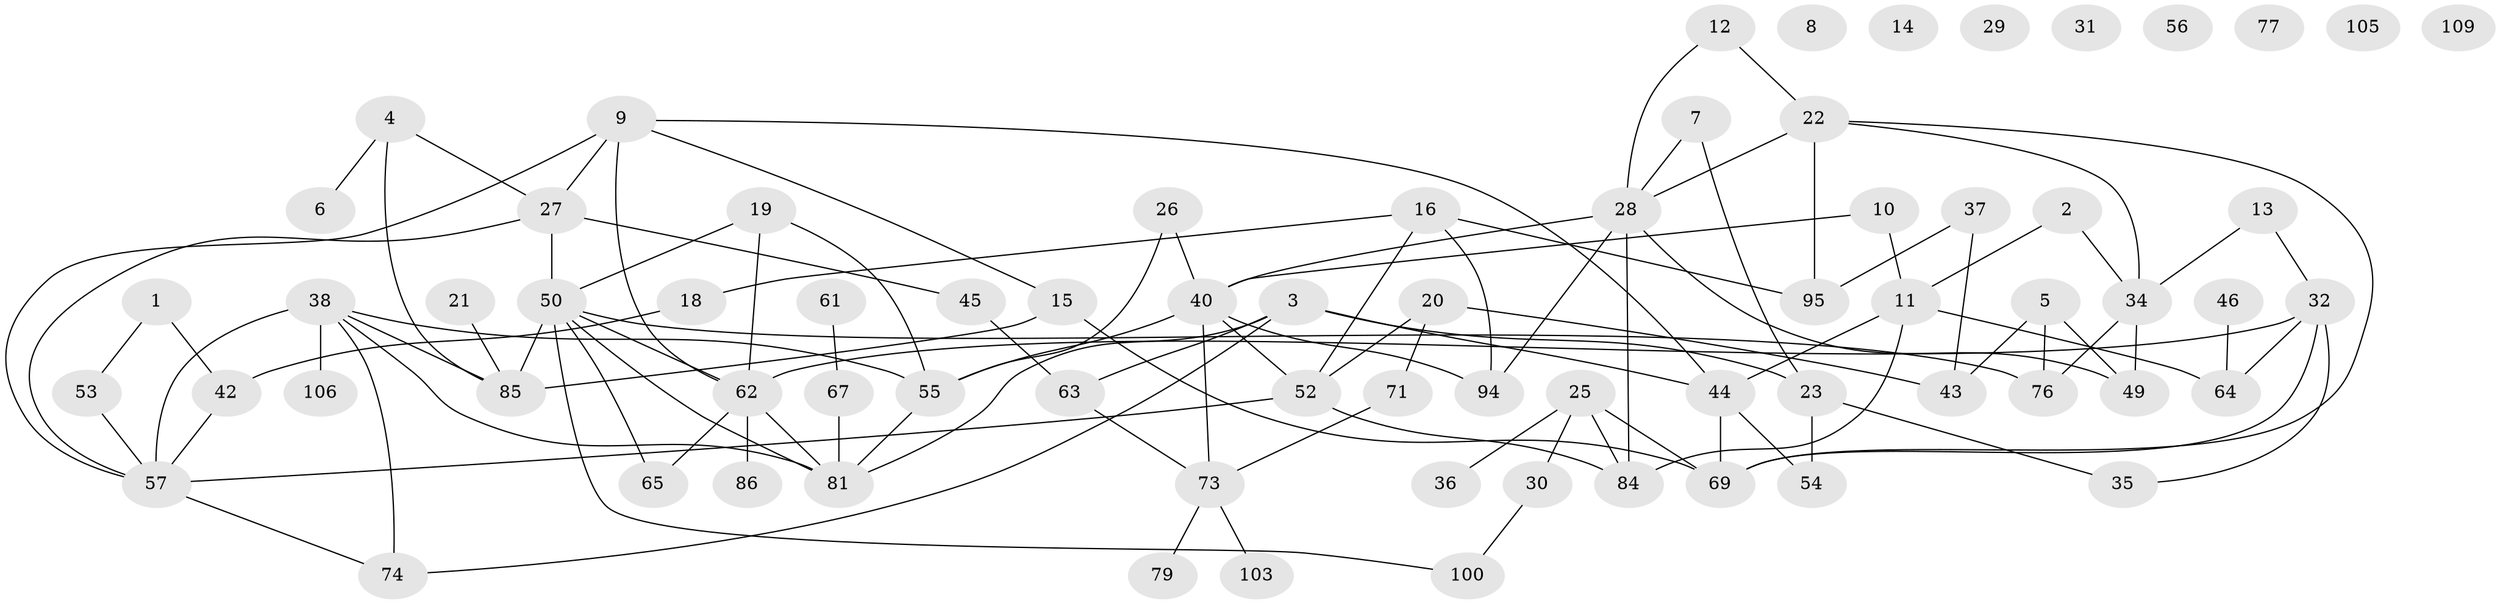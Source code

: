 // original degree distribution, {2: 0.25, 4: 0.15178571428571427, 3: 0.2767857142857143, 1: 0.16964285714285715, 0: 0.0625, 7: 0.026785714285714284, 5: 0.044642857142857144, 6: 0.017857142857142856}
// Generated by graph-tools (version 1.1) at 2025/41/03/06/25 10:41:24]
// undirected, 73 vertices, 108 edges
graph export_dot {
graph [start="1"]
  node [color=gray90,style=filled];
  1 [super="+78"];
  2;
  3 [super="+17"];
  4;
  5 [super="+111"];
  6 [super="+80"];
  7 [super="+51"];
  8 [super="+24"];
  9 [super="+83"];
  10;
  11 [super="+33"];
  12 [super="+75"];
  13 [super="+91"];
  14;
  15;
  16 [super="+47"];
  18;
  19;
  20 [super="+98"];
  21;
  22 [super="+72"];
  23;
  25;
  26 [super="+108"];
  27 [super="+97"];
  28 [super="+66"];
  29;
  30 [super="+99"];
  31;
  32 [super="+48"];
  34 [super="+41"];
  35;
  36;
  37 [super="+39"];
  38 [super="+70"];
  40 [super="+82"];
  42;
  43;
  44 [super="+101"];
  45 [super="+58"];
  46 [super="+93"];
  49 [super="+68"];
  50 [super="+90"];
  52 [super="+59"];
  53;
  54 [super="+110"];
  55 [super="+60"];
  56;
  57 [super="+102"];
  61;
  62 [super="+87"];
  63;
  64;
  65;
  67 [super="+88"];
  69 [super="+104"];
  71;
  73 [super="+107"];
  74;
  76 [super="+112"];
  77;
  79;
  81 [super="+89"];
  84 [super="+92"];
  85 [super="+96"];
  86;
  94;
  95;
  100;
  103;
  105;
  106;
  109;
  1 -- 42;
  1 -- 53;
  2 -- 34;
  2 -- 11;
  3 -- 44;
  3 -- 63;
  3 -- 81;
  3 -- 74;
  3 -- 23;
  4 -- 6;
  4 -- 27;
  4 -- 85;
  5 -- 49;
  5 -- 43;
  5 -- 76;
  7 -- 23;
  7 -- 28;
  9 -- 57;
  9 -- 62;
  9 -- 44;
  9 -- 15;
  9 -- 27;
  10 -- 11;
  10 -- 40;
  11 -- 44;
  11 -- 84;
  11 -- 64;
  12 -- 28;
  12 -- 22;
  13 -- 32;
  13 -- 34;
  15 -- 69;
  15 -- 85;
  16 -- 18;
  16 -- 94;
  16 -- 95;
  16 -- 52;
  18 -- 42;
  19 -- 55;
  19 -- 62;
  19 -- 50;
  20 -- 43;
  20 -- 71;
  20 -- 52;
  21 -- 85;
  22 -- 34;
  22 -- 69;
  22 -- 28;
  22 -- 95;
  23 -- 35;
  23 -- 54;
  25 -- 36;
  25 -- 84;
  25 -- 69;
  25 -- 30;
  26 -- 55;
  26 -- 40;
  27 -- 45;
  27 -- 57;
  27 -- 50;
  28 -- 84;
  28 -- 94;
  28 -- 40;
  28 -- 49;
  30 -- 100;
  32 -- 35;
  32 -- 64;
  32 -- 69;
  32 -- 62;
  34 -- 76;
  34 -- 49;
  37 -- 95;
  37 -- 43;
  38 -- 55;
  38 -- 106;
  38 -- 81;
  38 -- 85;
  38 -- 57;
  38 -- 74;
  40 -- 52;
  40 -- 94;
  40 -- 73;
  40 -- 55;
  42 -- 57;
  44 -- 69;
  44 -- 54;
  45 -- 63;
  46 -- 64;
  50 -- 62;
  50 -- 65;
  50 -- 76;
  50 -- 85;
  50 -- 100;
  50 -- 81;
  52 -- 84;
  52 -- 57;
  53 -- 57;
  55 -- 81;
  57 -- 74;
  61 -- 67;
  62 -- 65;
  62 -- 86;
  62 -- 81;
  63 -- 73;
  67 -- 81;
  71 -- 73;
  73 -- 103;
  73 -- 79;
}
